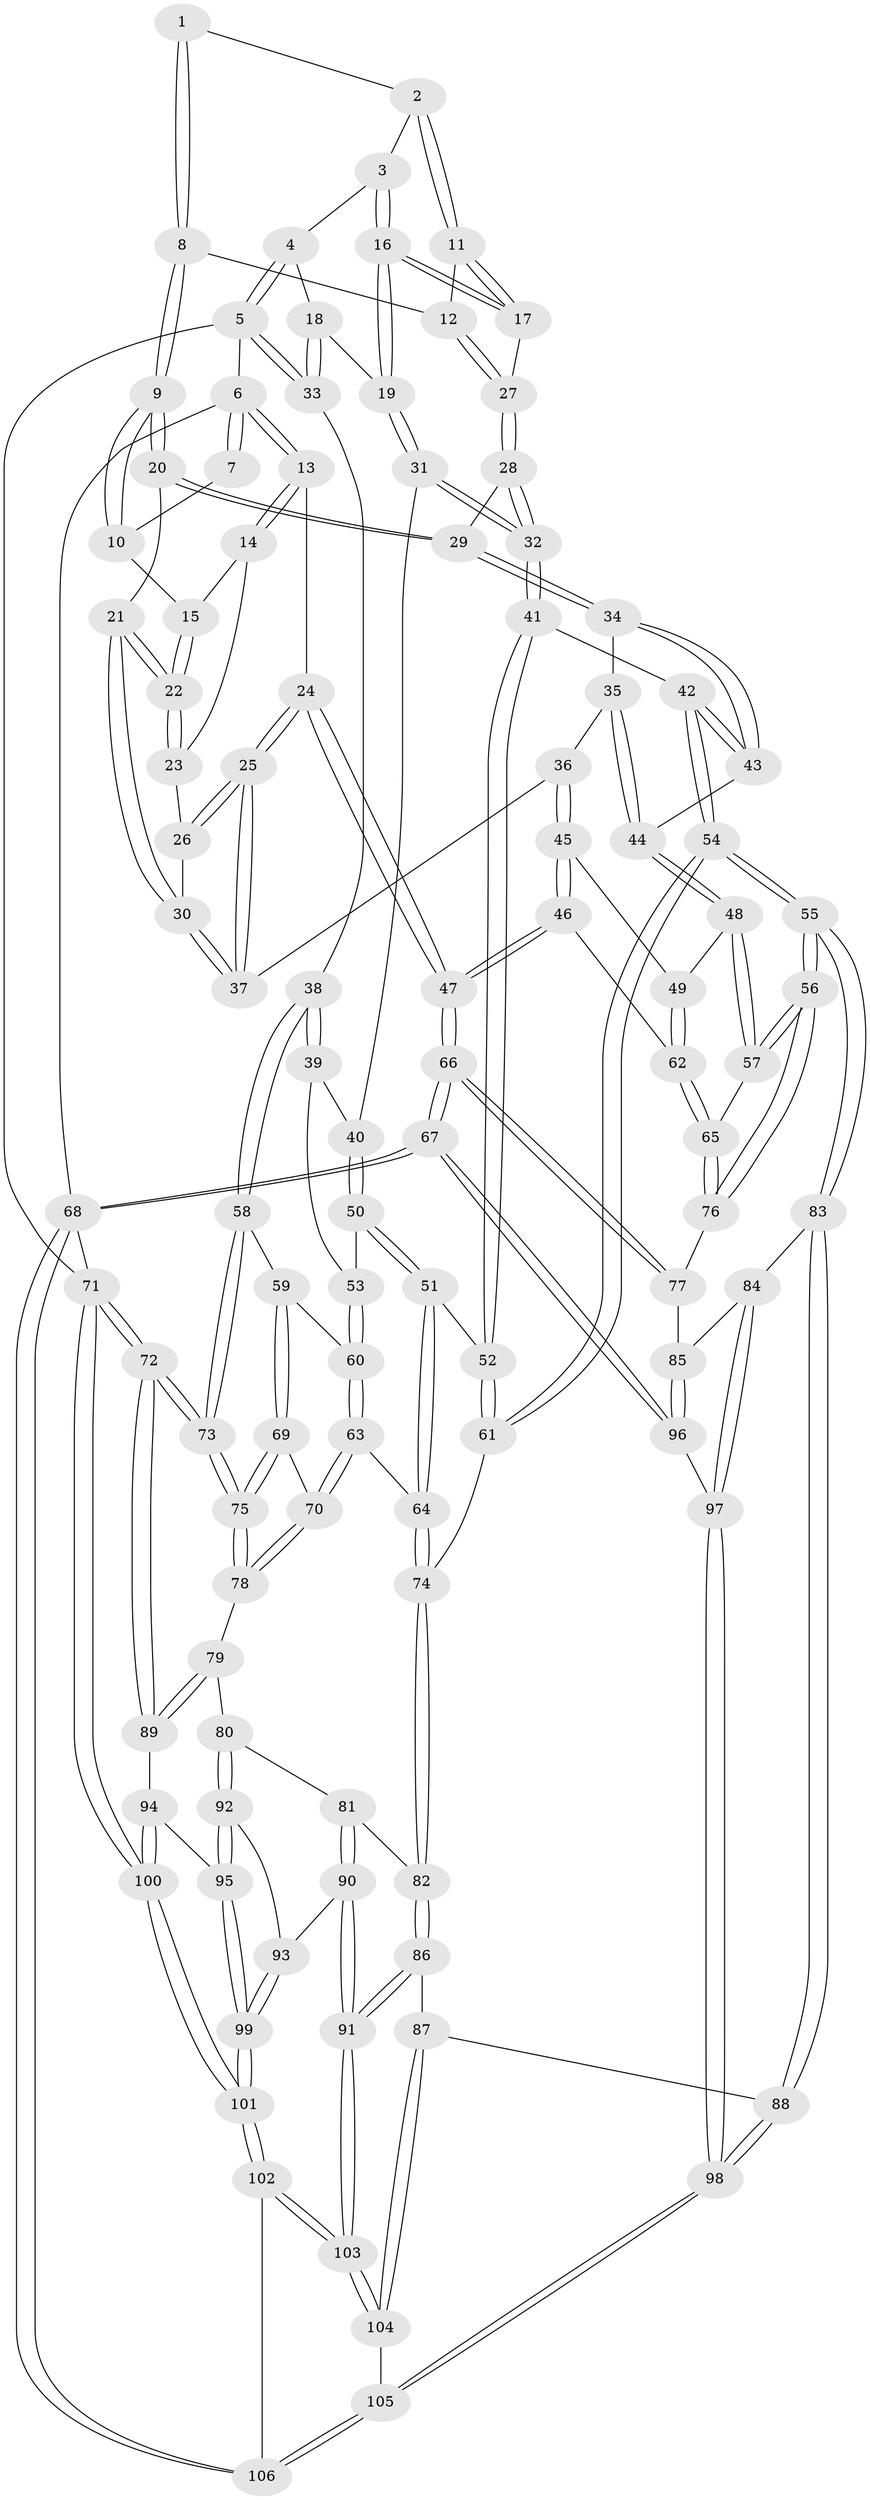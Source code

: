// coarse degree distribution, {3: 0.1935483870967742, 5: 0.1935483870967742, 4: 0.532258064516129, 8: 0.016129032258064516, 6: 0.06451612903225806}
// Generated by graph-tools (version 1.1) at 2025/52/02/27/25 19:52:43]
// undirected, 106 vertices, 262 edges
graph export_dot {
graph [start="1"]
  node [color=gray90,style=filled];
  1 [pos="+0.4867732996792281+0"];
  2 [pos="+0.6696215635687859+0"];
  3 [pos="+0.6953363201720276+0"];
  4 [pos="+0.7461128949062054+0"];
  5 [pos="+1+0"];
  6 [pos="+0+0"];
  7 [pos="+0.20217849551487035+0"];
  8 [pos="+0.44142057506366494+0.040480874354589545"];
  9 [pos="+0.3649186830024404+0.10565410464887644"];
  10 [pos="+0.2010841673947766+0"];
  11 [pos="+0.5789488398386249+0.05345820000652548"];
  12 [pos="+0.46308960609283106+0.05726992350205134"];
  13 [pos="+0+0"];
  14 [pos="+0.09419290467008382+0.03189406803228815"];
  15 [pos="+0.1895750894516064+0"];
  16 [pos="+0.7259444662589808+0.17777491631284345"];
  17 [pos="+0.5825879263937337+0.11957295123581256"];
  18 [pos="+0.8759793710370009+0.13517494671821967"];
  19 [pos="+0.7319472801120582+0.1880307802595361"];
  20 [pos="+0.3481879868103242+0.1502007775829115"];
  21 [pos="+0.21661136787418925+0.16186610757886968"];
  22 [pos="+0.21518996673603372+0.15562777605164016"];
  23 [pos="+0.08822633389950314+0.056257764395087305"];
  24 [pos="+0+0.2339631944733068"];
  25 [pos="+0+0.22928903078495072"];
  26 [pos="+0.04728588567623601+0.12623407397612793"];
  27 [pos="+0.5279278170862908+0.1416946556210728"];
  28 [pos="+0.4794152914792493+0.23716228507230447"];
  29 [pos="+0.4018257129011547+0.22184537424360834"];
  30 [pos="+0.21467888196466936+0.16408833885624755"];
  31 [pos="+0.7165983948187581+0.2737718912500474"];
  32 [pos="+0.5881511736081075+0.3577507153016797"];
  33 [pos="+1+0.15107281294540717"];
  34 [pos="+0.36904521818053665+0.27361815134458706"];
  35 [pos="+0.22996091637183935+0.3130956608567579"];
  36 [pos="+0.17984737200460185+0.2994533701868151"];
  37 [pos="+0.17286175119807776+0.2847996263172751"];
  38 [pos="+1+0.30753067145202245"];
  39 [pos="+0.9873858557305896+0.3473973242694898"];
  40 [pos="+0.8023345162536051+0.33408440547202906"];
  41 [pos="+0.5838299831715058+0.37108289852582993"];
  42 [pos="+0.4387363285049414+0.4316814638171036"];
  43 [pos="+0.36920744455316074+0.4085328289587352"];
  44 [pos="+0.34174903922760447+0.4159224609375224"];
  45 [pos="+0.16179004029873822+0.3828387253552431"];
  46 [pos="+0+0.4945260347162161"];
  47 [pos="+0+0.482427251285122"];
  48 [pos="+0.28401521838057275+0.47721107392363116"];
  49 [pos="+0.21136951999914516+0.4674480303446067"];
  50 [pos="+0.7998986777214491+0.48122909854907825"];
  51 [pos="+0.7463363798651921+0.5432436517048155"];
  52 [pos="+0.6148497009157277+0.463666187476494"];
  53 [pos="+0.8715136007432706+0.4860692003578416"];
  54 [pos="+0.4147493667577016+0.6579236218993597"];
  55 [pos="+0.4013965963035279+0.6710118066672934"];
  56 [pos="+0.35629765206608155+0.6401403812488201"];
  57 [pos="+0.30263360547075263+0.532013790298155"];
  58 [pos="+1+0.3739199472769003"];
  59 [pos="+0.949905520356498+0.539634639115882"];
  60 [pos="+0.9142048698804649+0.5472156078458731"];
  61 [pos="+0.5438947972909777+0.6101478937344127"];
  62 [pos="+0.13066813135879415+0.584334203637245"];
  63 [pos="+0.8581093987797146+0.6256307075745725"];
  64 [pos="+0.7588561577528032+0.5915294374813603"];
  65 [pos="+0.13305452988361627+0.5887273191111383"];
  66 [pos="+0+0.7839038053590758"];
  67 [pos="+0+1"];
  68 [pos="+0+1"];
  69 [pos="+0.9795274554147225+0.6306978964505122"];
  70 [pos="+0.8796026046729083+0.6580999424534972"];
  71 [pos="+1+1"];
  72 [pos="+1+0.8106869363883747"];
  73 [pos="+1+0.6763408395937786"];
  74 [pos="+0.6842448869819957+0.6966772688088392"];
  75 [pos="+1+0.6675380598847422"];
  76 [pos="+0.14777954143680191+0.6220407807731262"];
  77 [pos="+0.14286015795067525+0.6421072944547056"];
  78 [pos="+0.887156333600152+0.7185991319303011"];
  79 [pos="+0.8835137216804549+0.7395086959293878"];
  80 [pos="+0.796467912077954+0.7688349231111146"];
  81 [pos="+0.7588956950063004+0.7625366873291263"];
  82 [pos="+0.6846836495132005+0.7029211929969711"];
  83 [pos="+0.39935004124951673+0.7177510462213141"];
  84 [pos="+0.1728051137004882+0.7648069544706971"];
  85 [pos="+0.14387328161258867+0.7638698035397588"];
  86 [pos="+0.5843602765679303+0.8304536721960083"];
  87 [pos="+0.457013157717732+0.8272792028527115"];
  88 [pos="+0.4292212660678343+0.821088719497919"];
  89 [pos="+0.9516418926636028+0.8331770665460497"];
  90 [pos="+0.7204425777099182+0.8881433247088991"];
  91 [pos="+0.6689943882171593+0.9193800541669109"];
  92 [pos="+0.8177851752629987+0.8753971288729635"];
  93 [pos="+0.7929395385544715+0.8877026191115418"];
  94 [pos="+0.9313842744023396+0.8603003409691561"];
  95 [pos="+0.8772057290411724+0.8873320613994143"];
  96 [pos="+0.09345969143208602+0.8255825514641042"];
  97 [pos="+0.3165104617352396+0.8857537643618947"];
  98 [pos="+0.3679568119195094+0.9115031272979902"];
  99 [pos="+0.8210894622934213+1"];
  100 [pos="+1+1"];
  101 [pos="+0.8013680496082772+1"];
  102 [pos="+0.7037063055614337+1"];
  103 [pos="+0.6797692359354319+1"];
  104 [pos="+0.5497433360045331+0.9844646787079387"];
  105 [pos="+0.3391447897329042+1"];
  106 [pos="+0.248222166953769+1"];
  1 -- 2;
  1 -- 8;
  1 -- 8;
  2 -- 3;
  2 -- 11;
  2 -- 11;
  3 -- 4;
  3 -- 16;
  3 -- 16;
  4 -- 5;
  4 -- 5;
  4 -- 18;
  5 -- 6;
  5 -- 33;
  5 -- 33;
  5 -- 71;
  6 -- 7;
  6 -- 7;
  6 -- 13;
  6 -- 13;
  6 -- 68;
  7 -- 10;
  8 -- 9;
  8 -- 9;
  8 -- 12;
  9 -- 10;
  9 -- 10;
  9 -- 20;
  9 -- 20;
  10 -- 15;
  11 -- 12;
  11 -- 17;
  11 -- 17;
  12 -- 27;
  12 -- 27;
  13 -- 14;
  13 -- 14;
  13 -- 24;
  14 -- 15;
  14 -- 23;
  15 -- 22;
  15 -- 22;
  16 -- 17;
  16 -- 17;
  16 -- 19;
  16 -- 19;
  17 -- 27;
  18 -- 19;
  18 -- 33;
  18 -- 33;
  19 -- 31;
  19 -- 31;
  20 -- 21;
  20 -- 29;
  20 -- 29;
  21 -- 22;
  21 -- 22;
  21 -- 30;
  21 -- 30;
  22 -- 23;
  22 -- 23;
  23 -- 26;
  24 -- 25;
  24 -- 25;
  24 -- 47;
  24 -- 47;
  25 -- 26;
  25 -- 26;
  25 -- 37;
  25 -- 37;
  26 -- 30;
  27 -- 28;
  27 -- 28;
  28 -- 29;
  28 -- 32;
  28 -- 32;
  29 -- 34;
  29 -- 34;
  30 -- 37;
  30 -- 37;
  31 -- 32;
  31 -- 32;
  31 -- 40;
  32 -- 41;
  32 -- 41;
  33 -- 38;
  34 -- 35;
  34 -- 43;
  34 -- 43;
  35 -- 36;
  35 -- 44;
  35 -- 44;
  36 -- 37;
  36 -- 45;
  36 -- 45;
  38 -- 39;
  38 -- 39;
  38 -- 58;
  38 -- 58;
  39 -- 40;
  39 -- 53;
  40 -- 50;
  40 -- 50;
  41 -- 42;
  41 -- 52;
  41 -- 52;
  42 -- 43;
  42 -- 43;
  42 -- 54;
  42 -- 54;
  43 -- 44;
  44 -- 48;
  44 -- 48;
  45 -- 46;
  45 -- 46;
  45 -- 49;
  46 -- 47;
  46 -- 47;
  46 -- 62;
  47 -- 66;
  47 -- 66;
  48 -- 49;
  48 -- 57;
  48 -- 57;
  49 -- 62;
  49 -- 62;
  50 -- 51;
  50 -- 51;
  50 -- 53;
  51 -- 52;
  51 -- 64;
  51 -- 64;
  52 -- 61;
  52 -- 61;
  53 -- 60;
  53 -- 60;
  54 -- 55;
  54 -- 55;
  54 -- 61;
  54 -- 61;
  55 -- 56;
  55 -- 56;
  55 -- 83;
  55 -- 83;
  56 -- 57;
  56 -- 57;
  56 -- 76;
  56 -- 76;
  57 -- 65;
  58 -- 59;
  58 -- 73;
  58 -- 73;
  59 -- 60;
  59 -- 69;
  59 -- 69;
  60 -- 63;
  60 -- 63;
  61 -- 74;
  62 -- 65;
  62 -- 65;
  63 -- 64;
  63 -- 70;
  63 -- 70;
  64 -- 74;
  64 -- 74;
  65 -- 76;
  65 -- 76;
  66 -- 67;
  66 -- 67;
  66 -- 77;
  66 -- 77;
  67 -- 68;
  67 -- 68;
  67 -- 96;
  67 -- 96;
  68 -- 106;
  68 -- 106;
  68 -- 71;
  69 -- 70;
  69 -- 75;
  69 -- 75;
  70 -- 78;
  70 -- 78;
  71 -- 72;
  71 -- 72;
  71 -- 100;
  71 -- 100;
  72 -- 73;
  72 -- 73;
  72 -- 89;
  72 -- 89;
  73 -- 75;
  73 -- 75;
  74 -- 82;
  74 -- 82;
  75 -- 78;
  75 -- 78;
  76 -- 77;
  77 -- 85;
  78 -- 79;
  79 -- 80;
  79 -- 89;
  79 -- 89;
  80 -- 81;
  80 -- 92;
  80 -- 92;
  81 -- 82;
  81 -- 90;
  81 -- 90;
  82 -- 86;
  82 -- 86;
  83 -- 84;
  83 -- 88;
  83 -- 88;
  84 -- 85;
  84 -- 97;
  84 -- 97;
  85 -- 96;
  85 -- 96;
  86 -- 87;
  86 -- 91;
  86 -- 91;
  87 -- 88;
  87 -- 104;
  87 -- 104;
  88 -- 98;
  88 -- 98;
  89 -- 94;
  90 -- 91;
  90 -- 91;
  90 -- 93;
  91 -- 103;
  91 -- 103;
  92 -- 93;
  92 -- 95;
  92 -- 95;
  93 -- 99;
  93 -- 99;
  94 -- 95;
  94 -- 100;
  94 -- 100;
  95 -- 99;
  95 -- 99;
  96 -- 97;
  97 -- 98;
  97 -- 98;
  98 -- 105;
  98 -- 105;
  99 -- 101;
  99 -- 101;
  100 -- 101;
  100 -- 101;
  101 -- 102;
  101 -- 102;
  102 -- 103;
  102 -- 103;
  102 -- 106;
  103 -- 104;
  103 -- 104;
  104 -- 105;
  105 -- 106;
  105 -- 106;
}
